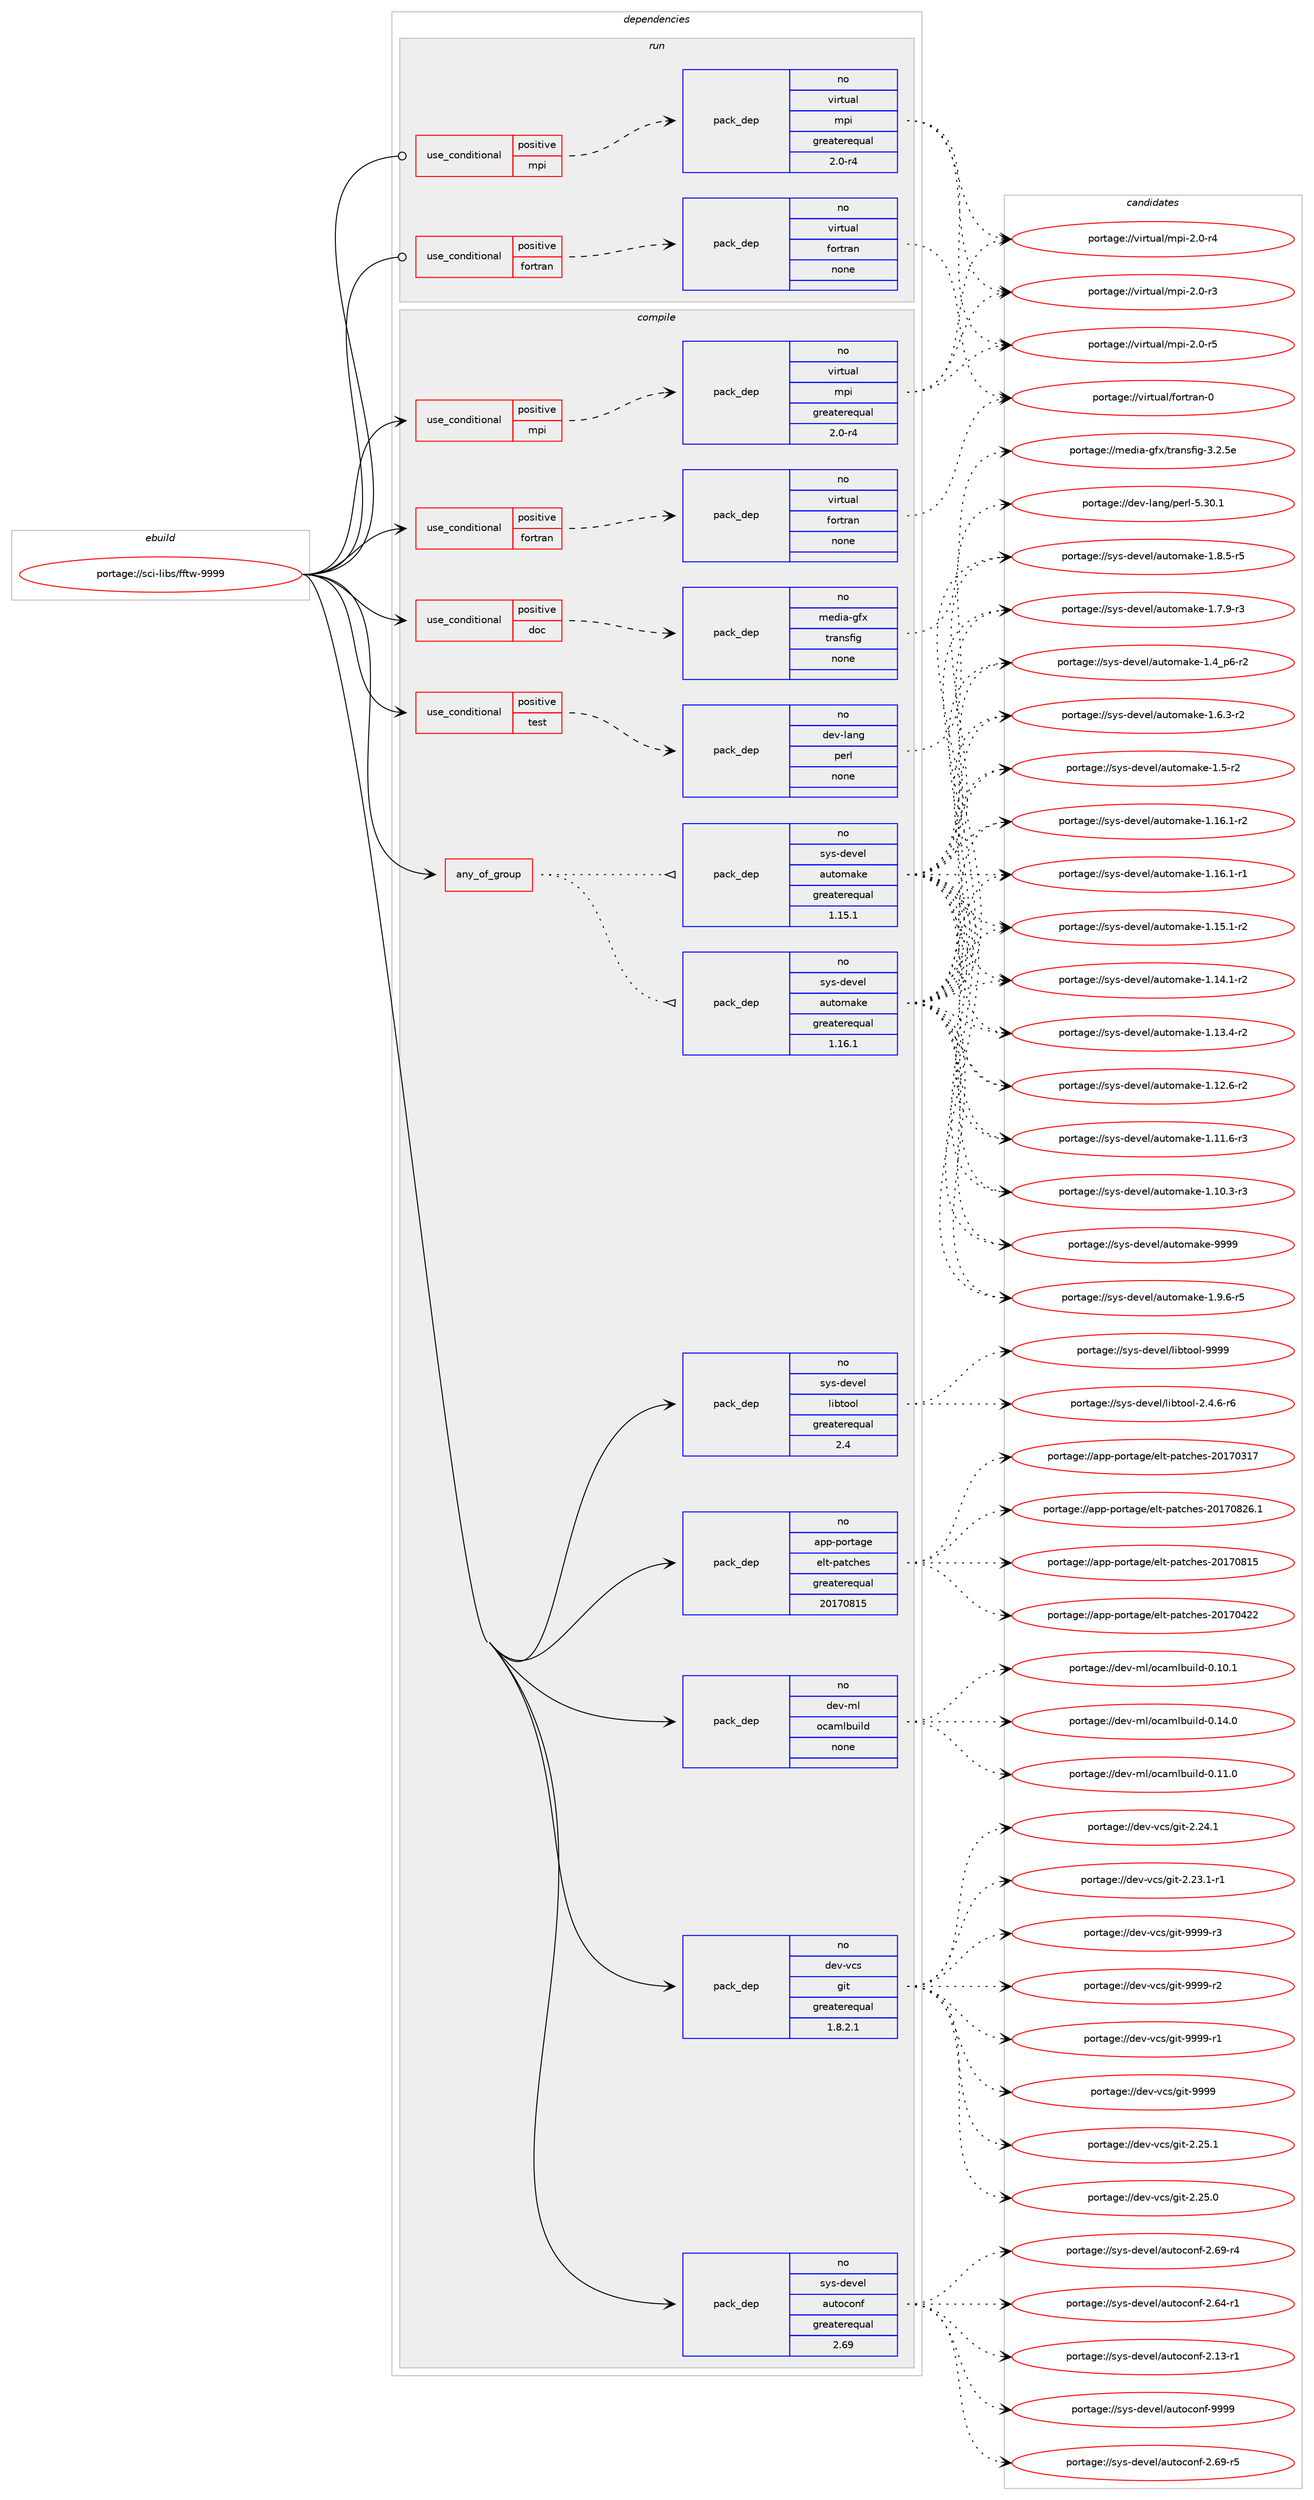 digraph prolog {

# *************
# Graph options
# *************

newrank=true;
concentrate=true;
compound=true;
graph [rankdir=LR,fontname=Helvetica,fontsize=10,ranksep=1.5];#, ranksep=2.5, nodesep=0.2];
edge  [arrowhead=vee];
node  [fontname=Helvetica,fontsize=10];

# **********
# The ebuild
# **********

subgraph cluster_leftcol {
color=gray;
rank=same;
label=<<i>ebuild</i>>;
id [label="portage://sci-libs/fftw-9999", color=red, width=4, href="../sci-libs/fftw-9999.svg"];
}

# ****************
# The dependencies
# ****************

subgraph cluster_midcol {
color=gray;
label=<<i>dependencies</i>>;
subgraph cluster_compile {
fillcolor="#eeeeee";
style=filled;
label=<<i>compile</i>>;
subgraph any1129 {
dependency54595 [label=<<TABLE BORDER="0" CELLBORDER="1" CELLSPACING="0" CELLPADDING="4"><TR><TD CELLPADDING="10">any_of_group</TD></TR></TABLE>>, shape=none, color=red];subgraph pack41947 {
dependency54596 [label=<<TABLE BORDER="0" CELLBORDER="1" CELLSPACING="0" CELLPADDING="4" WIDTH="220"><TR><TD ROWSPAN="6" CELLPADDING="30">pack_dep</TD></TR><TR><TD WIDTH="110">no</TD></TR><TR><TD>sys-devel</TD></TR><TR><TD>automake</TD></TR><TR><TD>greaterequal</TD></TR><TR><TD>1.16.1</TD></TR></TABLE>>, shape=none, color=blue];
}
dependency54595:e -> dependency54596:w [weight=20,style="dotted",arrowhead="oinv"];
subgraph pack41948 {
dependency54597 [label=<<TABLE BORDER="0" CELLBORDER="1" CELLSPACING="0" CELLPADDING="4" WIDTH="220"><TR><TD ROWSPAN="6" CELLPADDING="30">pack_dep</TD></TR><TR><TD WIDTH="110">no</TD></TR><TR><TD>sys-devel</TD></TR><TR><TD>automake</TD></TR><TR><TD>greaterequal</TD></TR><TR><TD>1.15.1</TD></TR></TABLE>>, shape=none, color=blue];
}
dependency54595:e -> dependency54597:w [weight=20,style="dotted",arrowhead="oinv"];
}
id:e -> dependency54595:w [weight=20,style="solid",arrowhead="vee"];
subgraph cond11471 {
dependency54598 [label=<<TABLE BORDER="0" CELLBORDER="1" CELLSPACING="0" CELLPADDING="4"><TR><TD ROWSPAN="3" CELLPADDING="10">use_conditional</TD></TR><TR><TD>positive</TD></TR><TR><TD>doc</TD></TR></TABLE>>, shape=none, color=red];
subgraph pack41949 {
dependency54599 [label=<<TABLE BORDER="0" CELLBORDER="1" CELLSPACING="0" CELLPADDING="4" WIDTH="220"><TR><TD ROWSPAN="6" CELLPADDING="30">pack_dep</TD></TR><TR><TD WIDTH="110">no</TD></TR><TR><TD>media-gfx</TD></TR><TR><TD>transfig</TD></TR><TR><TD>none</TD></TR><TR><TD></TD></TR></TABLE>>, shape=none, color=blue];
}
dependency54598:e -> dependency54599:w [weight=20,style="dashed",arrowhead="vee"];
}
id:e -> dependency54598:w [weight=20,style="solid",arrowhead="vee"];
subgraph cond11472 {
dependency54600 [label=<<TABLE BORDER="0" CELLBORDER="1" CELLSPACING="0" CELLPADDING="4"><TR><TD ROWSPAN="3" CELLPADDING="10">use_conditional</TD></TR><TR><TD>positive</TD></TR><TR><TD>fortran</TD></TR></TABLE>>, shape=none, color=red];
subgraph pack41950 {
dependency54601 [label=<<TABLE BORDER="0" CELLBORDER="1" CELLSPACING="0" CELLPADDING="4" WIDTH="220"><TR><TD ROWSPAN="6" CELLPADDING="30">pack_dep</TD></TR><TR><TD WIDTH="110">no</TD></TR><TR><TD>virtual</TD></TR><TR><TD>fortran</TD></TR><TR><TD>none</TD></TR><TR><TD></TD></TR></TABLE>>, shape=none, color=blue];
}
dependency54600:e -> dependency54601:w [weight=20,style="dashed",arrowhead="vee"];
}
id:e -> dependency54600:w [weight=20,style="solid",arrowhead="vee"];
subgraph cond11473 {
dependency54602 [label=<<TABLE BORDER="0" CELLBORDER="1" CELLSPACING="0" CELLPADDING="4"><TR><TD ROWSPAN="3" CELLPADDING="10">use_conditional</TD></TR><TR><TD>positive</TD></TR><TR><TD>mpi</TD></TR></TABLE>>, shape=none, color=red];
subgraph pack41951 {
dependency54603 [label=<<TABLE BORDER="0" CELLBORDER="1" CELLSPACING="0" CELLPADDING="4" WIDTH="220"><TR><TD ROWSPAN="6" CELLPADDING="30">pack_dep</TD></TR><TR><TD WIDTH="110">no</TD></TR><TR><TD>virtual</TD></TR><TR><TD>mpi</TD></TR><TR><TD>greaterequal</TD></TR><TR><TD>2.0-r4</TD></TR></TABLE>>, shape=none, color=blue];
}
dependency54602:e -> dependency54603:w [weight=20,style="dashed",arrowhead="vee"];
}
id:e -> dependency54602:w [weight=20,style="solid",arrowhead="vee"];
subgraph cond11474 {
dependency54604 [label=<<TABLE BORDER="0" CELLBORDER="1" CELLSPACING="0" CELLPADDING="4"><TR><TD ROWSPAN="3" CELLPADDING="10">use_conditional</TD></TR><TR><TD>positive</TD></TR><TR><TD>test</TD></TR></TABLE>>, shape=none, color=red];
subgraph pack41952 {
dependency54605 [label=<<TABLE BORDER="0" CELLBORDER="1" CELLSPACING="0" CELLPADDING="4" WIDTH="220"><TR><TD ROWSPAN="6" CELLPADDING="30">pack_dep</TD></TR><TR><TD WIDTH="110">no</TD></TR><TR><TD>dev-lang</TD></TR><TR><TD>perl</TD></TR><TR><TD>none</TD></TR><TR><TD></TD></TR></TABLE>>, shape=none, color=blue];
}
dependency54604:e -> dependency54605:w [weight=20,style="dashed",arrowhead="vee"];
}
id:e -> dependency54604:w [weight=20,style="solid",arrowhead="vee"];
subgraph pack41953 {
dependency54606 [label=<<TABLE BORDER="0" CELLBORDER="1" CELLSPACING="0" CELLPADDING="4" WIDTH="220"><TR><TD ROWSPAN="6" CELLPADDING="30">pack_dep</TD></TR><TR><TD WIDTH="110">no</TD></TR><TR><TD>app-portage</TD></TR><TR><TD>elt-patches</TD></TR><TR><TD>greaterequal</TD></TR><TR><TD>20170815</TD></TR></TABLE>>, shape=none, color=blue];
}
id:e -> dependency54606:w [weight=20,style="solid",arrowhead="vee"];
subgraph pack41954 {
dependency54607 [label=<<TABLE BORDER="0" CELLBORDER="1" CELLSPACING="0" CELLPADDING="4" WIDTH="220"><TR><TD ROWSPAN="6" CELLPADDING="30">pack_dep</TD></TR><TR><TD WIDTH="110">no</TD></TR><TR><TD>dev-ml</TD></TR><TR><TD>ocamlbuild</TD></TR><TR><TD>none</TD></TR><TR><TD></TD></TR></TABLE>>, shape=none, color=blue];
}
id:e -> dependency54607:w [weight=20,style="solid",arrowhead="vee"];
subgraph pack41955 {
dependency54608 [label=<<TABLE BORDER="0" CELLBORDER="1" CELLSPACING="0" CELLPADDING="4" WIDTH="220"><TR><TD ROWSPAN="6" CELLPADDING="30">pack_dep</TD></TR><TR><TD WIDTH="110">no</TD></TR><TR><TD>dev-vcs</TD></TR><TR><TD>git</TD></TR><TR><TD>greaterequal</TD></TR><TR><TD>1.8.2.1</TD></TR></TABLE>>, shape=none, color=blue];
}
id:e -> dependency54608:w [weight=20,style="solid",arrowhead="vee"];
subgraph pack41956 {
dependency54609 [label=<<TABLE BORDER="0" CELLBORDER="1" CELLSPACING="0" CELLPADDING="4" WIDTH="220"><TR><TD ROWSPAN="6" CELLPADDING="30">pack_dep</TD></TR><TR><TD WIDTH="110">no</TD></TR><TR><TD>sys-devel</TD></TR><TR><TD>autoconf</TD></TR><TR><TD>greaterequal</TD></TR><TR><TD>2.69</TD></TR></TABLE>>, shape=none, color=blue];
}
id:e -> dependency54609:w [weight=20,style="solid",arrowhead="vee"];
subgraph pack41957 {
dependency54610 [label=<<TABLE BORDER="0" CELLBORDER="1" CELLSPACING="0" CELLPADDING="4" WIDTH="220"><TR><TD ROWSPAN="6" CELLPADDING="30">pack_dep</TD></TR><TR><TD WIDTH="110">no</TD></TR><TR><TD>sys-devel</TD></TR><TR><TD>libtool</TD></TR><TR><TD>greaterequal</TD></TR><TR><TD>2.4</TD></TR></TABLE>>, shape=none, color=blue];
}
id:e -> dependency54610:w [weight=20,style="solid",arrowhead="vee"];
}
subgraph cluster_compileandrun {
fillcolor="#eeeeee";
style=filled;
label=<<i>compile and run</i>>;
}
subgraph cluster_run {
fillcolor="#eeeeee";
style=filled;
label=<<i>run</i>>;
subgraph cond11475 {
dependency54611 [label=<<TABLE BORDER="0" CELLBORDER="1" CELLSPACING="0" CELLPADDING="4"><TR><TD ROWSPAN="3" CELLPADDING="10">use_conditional</TD></TR><TR><TD>positive</TD></TR><TR><TD>fortran</TD></TR></TABLE>>, shape=none, color=red];
subgraph pack41958 {
dependency54612 [label=<<TABLE BORDER="0" CELLBORDER="1" CELLSPACING="0" CELLPADDING="4" WIDTH="220"><TR><TD ROWSPAN="6" CELLPADDING="30">pack_dep</TD></TR><TR><TD WIDTH="110">no</TD></TR><TR><TD>virtual</TD></TR><TR><TD>fortran</TD></TR><TR><TD>none</TD></TR><TR><TD></TD></TR></TABLE>>, shape=none, color=blue];
}
dependency54611:e -> dependency54612:w [weight=20,style="dashed",arrowhead="vee"];
}
id:e -> dependency54611:w [weight=20,style="solid",arrowhead="odot"];
subgraph cond11476 {
dependency54613 [label=<<TABLE BORDER="0" CELLBORDER="1" CELLSPACING="0" CELLPADDING="4"><TR><TD ROWSPAN="3" CELLPADDING="10">use_conditional</TD></TR><TR><TD>positive</TD></TR><TR><TD>mpi</TD></TR></TABLE>>, shape=none, color=red];
subgraph pack41959 {
dependency54614 [label=<<TABLE BORDER="0" CELLBORDER="1" CELLSPACING="0" CELLPADDING="4" WIDTH="220"><TR><TD ROWSPAN="6" CELLPADDING="30">pack_dep</TD></TR><TR><TD WIDTH="110">no</TD></TR><TR><TD>virtual</TD></TR><TR><TD>mpi</TD></TR><TR><TD>greaterequal</TD></TR><TR><TD>2.0-r4</TD></TR></TABLE>>, shape=none, color=blue];
}
dependency54613:e -> dependency54614:w [weight=20,style="dashed",arrowhead="vee"];
}
id:e -> dependency54613:w [weight=20,style="solid",arrowhead="odot"];
}
}

# **************
# The candidates
# **************

subgraph cluster_choices {
rank=same;
color=gray;
label=<<i>candidates</i>>;

subgraph choice41947 {
color=black;
nodesep=1;
choice115121115451001011181011084797117116111109971071014557575757 [label="portage://sys-devel/automake-9999", color=red, width=4,href="../sys-devel/automake-9999.svg"];
choice115121115451001011181011084797117116111109971071014549465746544511453 [label="portage://sys-devel/automake-1.9.6-r5", color=red, width=4,href="../sys-devel/automake-1.9.6-r5.svg"];
choice115121115451001011181011084797117116111109971071014549465646534511453 [label="portage://sys-devel/automake-1.8.5-r5", color=red, width=4,href="../sys-devel/automake-1.8.5-r5.svg"];
choice115121115451001011181011084797117116111109971071014549465546574511451 [label="portage://sys-devel/automake-1.7.9-r3", color=red, width=4,href="../sys-devel/automake-1.7.9-r3.svg"];
choice115121115451001011181011084797117116111109971071014549465446514511450 [label="portage://sys-devel/automake-1.6.3-r2", color=red, width=4,href="../sys-devel/automake-1.6.3-r2.svg"];
choice11512111545100101118101108479711711611110997107101454946534511450 [label="portage://sys-devel/automake-1.5-r2", color=red, width=4,href="../sys-devel/automake-1.5-r2.svg"];
choice115121115451001011181011084797117116111109971071014549465295112544511450 [label="portage://sys-devel/automake-1.4_p6-r2", color=red, width=4,href="../sys-devel/automake-1.4_p6-r2.svg"];
choice11512111545100101118101108479711711611110997107101454946495446494511450 [label="portage://sys-devel/automake-1.16.1-r2", color=red, width=4,href="../sys-devel/automake-1.16.1-r2.svg"];
choice11512111545100101118101108479711711611110997107101454946495446494511449 [label="portage://sys-devel/automake-1.16.1-r1", color=red, width=4,href="../sys-devel/automake-1.16.1-r1.svg"];
choice11512111545100101118101108479711711611110997107101454946495346494511450 [label="portage://sys-devel/automake-1.15.1-r2", color=red, width=4,href="../sys-devel/automake-1.15.1-r2.svg"];
choice11512111545100101118101108479711711611110997107101454946495246494511450 [label="portage://sys-devel/automake-1.14.1-r2", color=red, width=4,href="../sys-devel/automake-1.14.1-r2.svg"];
choice11512111545100101118101108479711711611110997107101454946495146524511450 [label="portage://sys-devel/automake-1.13.4-r2", color=red, width=4,href="../sys-devel/automake-1.13.4-r2.svg"];
choice11512111545100101118101108479711711611110997107101454946495046544511450 [label="portage://sys-devel/automake-1.12.6-r2", color=red, width=4,href="../sys-devel/automake-1.12.6-r2.svg"];
choice11512111545100101118101108479711711611110997107101454946494946544511451 [label="portage://sys-devel/automake-1.11.6-r3", color=red, width=4,href="../sys-devel/automake-1.11.6-r3.svg"];
choice11512111545100101118101108479711711611110997107101454946494846514511451 [label="portage://sys-devel/automake-1.10.3-r3", color=red, width=4,href="../sys-devel/automake-1.10.3-r3.svg"];
dependency54596:e -> choice115121115451001011181011084797117116111109971071014557575757:w [style=dotted,weight="100"];
dependency54596:e -> choice115121115451001011181011084797117116111109971071014549465746544511453:w [style=dotted,weight="100"];
dependency54596:e -> choice115121115451001011181011084797117116111109971071014549465646534511453:w [style=dotted,weight="100"];
dependency54596:e -> choice115121115451001011181011084797117116111109971071014549465546574511451:w [style=dotted,weight="100"];
dependency54596:e -> choice115121115451001011181011084797117116111109971071014549465446514511450:w [style=dotted,weight="100"];
dependency54596:e -> choice11512111545100101118101108479711711611110997107101454946534511450:w [style=dotted,weight="100"];
dependency54596:e -> choice115121115451001011181011084797117116111109971071014549465295112544511450:w [style=dotted,weight="100"];
dependency54596:e -> choice11512111545100101118101108479711711611110997107101454946495446494511450:w [style=dotted,weight="100"];
dependency54596:e -> choice11512111545100101118101108479711711611110997107101454946495446494511449:w [style=dotted,weight="100"];
dependency54596:e -> choice11512111545100101118101108479711711611110997107101454946495346494511450:w [style=dotted,weight="100"];
dependency54596:e -> choice11512111545100101118101108479711711611110997107101454946495246494511450:w [style=dotted,weight="100"];
dependency54596:e -> choice11512111545100101118101108479711711611110997107101454946495146524511450:w [style=dotted,weight="100"];
dependency54596:e -> choice11512111545100101118101108479711711611110997107101454946495046544511450:w [style=dotted,weight="100"];
dependency54596:e -> choice11512111545100101118101108479711711611110997107101454946494946544511451:w [style=dotted,weight="100"];
dependency54596:e -> choice11512111545100101118101108479711711611110997107101454946494846514511451:w [style=dotted,weight="100"];
}
subgraph choice41948 {
color=black;
nodesep=1;
choice115121115451001011181011084797117116111109971071014557575757 [label="portage://sys-devel/automake-9999", color=red, width=4,href="../sys-devel/automake-9999.svg"];
choice115121115451001011181011084797117116111109971071014549465746544511453 [label="portage://sys-devel/automake-1.9.6-r5", color=red, width=4,href="../sys-devel/automake-1.9.6-r5.svg"];
choice115121115451001011181011084797117116111109971071014549465646534511453 [label="portage://sys-devel/automake-1.8.5-r5", color=red, width=4,href="../sys-devel/automake-1.8.5-r5.svg"];
choice115121115451001011181011084797117116111109971071014549465546574511451 [label="portage://sys-devel/automake-1.7.9-r3", color=red, width=4,href="../sys-devel/automake-1.7.9-r3.svg"];
choice115121115451001011181011084797117116111109971071014549465446514511450 [label="portage://sys-devel/automake-1.6.3-r2", color=red, width=4,href="../sys-devel/automake-1.6.3-r2.svg"];
choice11512111545100101118101108479711711611110997107101454946534511450 [label="portage://sys-devel/automake-1.5-r2", color=red, width=4,href="../sys-devel/automake-1.5-r2.svg"];
choice115121115451001011181011084797117116111109971071014549465295112544511450 [label="portage://sys-devel/automake-1.4_p6-r2", color=red, width=4,href="../sys-devel/automake-1.4_p6-r2.svg"];
choice11512111545100101118101108479711711611110997107101454946495446494511450 [label="portage://sys-devel/automake-1.16.1-r2", color=red, width=4,href="../sys-devel/automake-1.16.1-r2.svg"];
choice11512111545100101118101108479711711611110997107101454946495446494511449 [label="portage://sys-devel/automake-1.16.1-r1", color=red, width=4,href="../sys-devel/automake-1.16.1-r1.svg"];
choice11512111545100101118101108479711711611110997107101454946495346494511450 [label="portage://sys-devel/automake-1.15.1-r2", color=red, width=4,href="../sys-devel/automake-1.15.1-r2.svg"];
choice11512111545100101118101108479711711611110997107101454946495246494511450 [label="portage://sys-devel/automake-1.14.1-r2", color=red, width=4,href="../sys-devel/automake-1.14.1-r2.svg"];
choice11512111545100101118101108479711711611110997107101454946495146524511450 [label="portage://sys-devel/automake-1.13.4-r2", color=red, width=4,href="../sys-devel/automake-1.13.4-r2.svg"];
choice11512111545100101118101108479711711611110997107101454946495046544511450 [label="portage://sys-devel/automake-1.12.6-r2", color=red, width=4,href="../sys-devel/automake-1.12.6-r2.svg"];
choice11512111545100101118101108479711711611110997107101454946494946544511451 [label="portage://sys-devel/automake-1.11.6-r3", color=red, width=4,href="../sys-devel/automake-1.11.6-r3.svg"];
choice11512111545100101118101108479711711611110997107101454946494846514511451 [label="portage://sys-devel/automake-1.10.3-r3", color=red, width=4,href="../sys-devel/automake-1.10.3-r3.svg"];
dependency54597:e -> choice115121115451001011181011084797117116111109971071014557575757:w [style=dotted,weight="100"];
dependency54597:e -> choice115121115451001011181011084797117116111109971071014549465746544511453:w [style=dotted,weight="100"];
dependency54597:e -> choice115121115451001011181011084797117116111109971071014549465646534511453:w [style=dotted,weight="100"];
dependency54597:e -> choice115121115451001011181011084797117116111109971071014549465546574511451:w [style=dotted,weight="100"];
dependency54597:e -> choice115121115451001011181011084797117116111109971071014549465446514511450:w [style=dotted,weight="100"];
dependency54597:e -> choice11512111545100101118101108479711711611110997107101454946534511450:w [style=dotted,weight="100"];
dependency54597:e -> choice115121115451001011181011084797117116111109971071014549465295112544511450:w [style=dotted,weight="100"];
dependency54597:e -> choice11512111545100101118101108479711711611110997107101454946495446494511450:w [style=dotted,weight="100"];
dependency54597:e -> choice11512111545100101118101108479711711611110997107101454946495446494511449:w [style=dotted,weight="100"];
dependency54597:e -> choice11512111545100101118101108479711711611110997107101454946495346494511450:w [style=dotted,weight="100"];
dependency54597:e -> choice11512111545100101118101108479711711611110997107101454946495246494511450:w [style=dotted,weight="100"];
dependency54597:e -> choice11512111545100101118101108479711711611110997107101454946495146524511450:w [style=dotted,weight="100"];
dependency54597:e -> choice11512111545100101118101108479711711611110997107101454946495046544511450:w [style=dotted,weight="100"];
dependency54597:e -> choice11512111545100101118101108479711711611110997107101454946494946544511451:w [style=dotted,weight="100"];
dependency54597:e -> choice11512111545100101118101108479711711611110997107101454946494846514511451:w [style=dotted,weight="100"];
}
subgraph choice41949 {
color=black;
nodesep=1;
choice10910110010597451031021204711611497110115102105103455146504653101 [label="portage://media-gfx/transfig-3.2.5e", color=red, width=4,href="../media-gfx/transfig-3.2.5e.svg"];
dependency54599:e -> choice10910110010597451031021204711611497110115102105103455146504653101:w [style=dotted,weight="100"];
}
subgraph choice41950 {
color=black;
nodesep=1;
choice1181051141161179710847102111114116114971104548 [label="portage://virtual/fortran-0", color=red, width=4,href="../virtual/fortran-0.svg"];
dependency54601:e -> choice1181051141161179710847102111114116114971104548:w [style=dotted,weight="100"];
}
subgraph choice41951 {
color=black;
nodesep=1;
choice1181051141161179710847109112105455046484511453 [label="portage://virtual/mpi-2.0-r5", color=red, width=4,href="../virtual/mpi-2.0-r5.svg"];
choice1181051141161179710847109112105455046484511452 [label="portage://virtual/mpi-2.0-r4", color=red, width=4,href="../virtual/mpi-2.0-r4.svg"];
choice1181051141161179710847109112105455046484511451 [label="portage://virtual/mpi-2.0-r3", color=red, width=4,href="../virtual/mpi-2.0-r3.svg"];
dependency54603:e -> choice1181051141161179710847109112105455046484511453:w [style=dotted,weight="100"];
dependency54603:e -> choice1181051141161179710847109112105455046484511452:w [style=dotted,weight="100"];
dependency54603:e -> choice1181051141161179710847109112105455046484511451:w [style=dotted,weight="100"];
}
subgraph choice41952 {
color=black;
nodesep=1;
choice10010111845108971101034711210111410845534651484649 [label="portage://dev-lang/perl-5.30.1", color=red, width=4,href="../dev-lang/perl-5.30.1.svg"];
dependency54605:e -> choice10010111845108971101034711210111410845534651484649:w [style=dotted,weight="100"];
}
subgraph choice41953 {
color=black;
nodesep=1;
choice971121124511211111411697103101471011081164511297116991041011154550484955485650544649 [label="portage://app-portage/elt-patches-20170826.1", color=red, width=4,href="../app-portage/elt-patches-20170826.1.svg"];
choice97112112451121111141169710310147101108116451129711699104101115455048495548564953 [label="portage://app-portage/elt-patches-20170815", color=red, width=4,href="../app-portage/elt-patches-20170815.svg"];
choice97112112451121111141169710310147101108116451129711699104101115455048495548525050 [label="portage://app-portage/elt-patches-20170422", color=red, width=4,href="../app-portage/elt-patches-20170422.svg"];
choice97112112451121111141169710310147101108116451129711699104101115455048495548514955 [label="portage://app-portage/elt-patches-20170317", color=red, width=4,href="../app-portage/elt-patches-20170317.svg"];
dependency54606:e -> choice971121124511211111411697103101471011081164511297116991041011154550484955485650544649:w [style=dotted,weight="100"];
dependency54606:e -> choice97112112451121111141169710310147101108116451129711699104101115455048495548564953:w [style=dotted,weight="100"];
dependency54606:e -> choice97112112451121111141169710310147101108116451129711699104101115455048495548525050:w [style=dotted,weight="100"];
dependency54606:e -> choice97112112451121111141169710310147101108116451129711699104101115455048495548514955:w [style=dotted,weight="100"];
}
subgraph choice41954 {
color=black;
nodesep=1;
choice100101118451091084711199971091089811710510810045484649524648 [label="portage://dev-ml/ocamlbuild-0.14.0", color=red, width=4,href="../dev-ml/ocamlbuild-0.14.0.svg"];
choice100101118451091084711199971091089811710510810045484649494648 [label="portage://dev-ml/ocamlbuild-0.11.0", color=red, width=4,href="../dev-ml/ocamlbuild-0.11.0.svg"];
choice100101118451091084711199971091089811710510810045484649484649 [label="portage://dev-ml/ocamlbuild-0.10.1", color=red, width=4,href="../dev-ml/ocamlbuild-0.10.1.svg"];
dependency54607:e -> choice100101118451091084711199971091089811710510810045484649524648:w [style=dotted,weight="100"];
dependency54607:e -> choice100101118451091084711199971091089811710510810045484649494648:w [style=dotted,weight="100"];
dependency54607:e -> choice100101118451091084711199971091089811710510810045484649484649:w [style=dotted,weight="100"];
}
subgraph choice41955 {
color=black;
nodesep=1;
choice10010111845118991154710310511645575757574511451 [label="portage://dev-vcs/git-9999-r3", color=red, width=4,href="../dev-vcs/git-9999-r3.svg"];
choice10010111845118991154710310511645575757574511450 [label="portage://dev-vcs/git-9999-r2", color=red, width=4,href="../dev-vcs/git-9999-r2.svg"];
choice10010111845118991154710310511645575757574511449 [label="portage://dev-vcs/git-9999-r1", color=red, width=4,href="../dev-vcs/git-9999-r1.svg"];
choice1001011184511899115471031051164557575757 [label="portage://dev-vcs/git-9999", color=red, width=4,href="../dev-vcs/git-9999.svg"];
choice10010111845118991154710310511645504650534649 [label="portage://dev-vcs/git-2.25.1", color=red, width=4,href="../dev-vcs/git-2.25.1.svg"];
choice10010111845118991154710310511645504650534648 [label="portage://dev-vcs/git-2.25.0", color=red, width=4,href="../dev-vcs/git-2.25.0.svg"];
choice10010111845118991154710310511645504650524649 [label="portage://dev-vcs/git-2.24.1", color=red, width=4,href="../dev-vcs/git-2.24.1.svg"];
choice100101118451189911547103105116455046505146494511449 [label="portage://dev-vcs/git-2.23.1-r1", color=red, width=4,href="../dev-vcs/git-2.23.1-r1.svg"];
dependency54608:e -> choice10010111845118991154710310511645575757574511451:w [style=dotted,weight="100"];
dependency54608:e -> choice10010111845118991154710310511645575757574511450:w [style=dotted,weight="100"];
dependency54608:e -> choice10010111845118991154710310511645575757574511449:w [style=dotted,weight="100"];
dependency54608:e -> choice1001011184511899115471031051164557575757:w [style=dotted,weight="100"];
dependency54608:e -> choice10010111845118991154710310511645504650534649:w [style=dotted,weight="100"];
dependency54608:e -> choice10010111845118991154710310511645504650534648:w [style=dotted,weight="100"];
dependency54608:e -> choice10010111845118991154710310511645504650524649:w [style=dotted,weight="100"];
dependency54608:e -> choice100101118451189911547103105116455046505146494511449:w [style=dotted,weight="100"];
}
subgraph choice41956 {
color=black;
nodesep=1;
choice115121115451001011181011084797117116111991111101024557575757 [label="portage://sys-devel/autoconf-9999", color=red, width=4,href="../sys-devel/autoconf-9999.svg"];
choice1151211154510010111810110847971171161119911111010245504654574511453 [label="portage://sys-devel/autoconf-2.69-r5", color=red, width=4,href="../sys-devel/autoconf-2.69-r5.svg"];
choice1151211154510010111810110847971171161119911111010245504654574511452 [label="portage://sys-devel/autoconf-2.69-r4", color=red, width=4,href="../sys-devel/autoconf-2.69-r4.svg"];
choice1151211154510010111810110847971171161119911111010245504654524511449 [label="portage://sys-devel/autoconf-2.64-r1", color=red, width=4,href="../sys-devel/autoconf-2.64-r1.svg"];
choice1151211154510010111810110847971171161119911111010245504649514511449 [label="portage://sys-devel/autoconf-2.13-r1", color=red, width=4,href="../sys-devel/autoconf-2.13-r1.svg"];
dependency54609:e -> choice115121115451001011181011084797117116111991111101024557575757:w [style=dotted,weight="100"];
dependency54609:e -> choice1151211154510010111810110847971171161119911111010245504654574511453:w [style=dotted,weight="100"];
dependency54609:e -> choice1151211154510010111810110847971171161119911111010245504654574511452:w [style=dotted,weight="100"];
dependency54609:e -> choice1151211154510010111810110847971171161119911111010245504654524511449:w [style=dotted,weight="100"];
dependency54609:e -> choice1151211154510010111810110847971171161119911111010245504649514511449:w [style=dotted,weight="100"];
}
subgraph choice41957 {
color=black;
nodesep=1;
choice1151211154510010111810110847108105981161111111084557575757 [label="portage://sys-devel/libtool-9999", color=red, width=4,href="../sys-devel/libtool-9999.svg"];
choice1151211154510010111810110847108105981161111111084550465246544511454 [label="portage://sys-devel/libtool-2.4.6-r6", color=red, width=4,href="../sys-devel/libtool-2.4.6-r6.svg"];
dependency54610:e -> choice1151211154510010111810110847108105981161111111084557575757:w [style=dotted,weight="100"];
dependency54610:e -> choice1151211154510010111810110847108105981161111111084550465246544511454:w [style=dotted,weight="100"];
}
subgraph choice41958 {
color=black;
nodesep=1;
choice1181051141161179710847102111114116114971104548 [label="portage://virtual/fortran-0", color=red, width=4,href="../virtual/fortran-0.svg"];
dependency54612:e -> choice1181051141161179710847102111114116114971104548:w [style=dotted,weight="100"];
}
subgraph choice41959 {
color=black;
nodesep=1;
choice1181051141161179710847109112105455046484511453 [label="portage://virtual/mpi-2.0-r5", color=red, width=4,href="../virtual/mpi-2.0-r5.svg"];
choice1181051141161179710847109112105455046484511452 [label="portage://virtual/mpi-2.0-r4", color=red, width=4,href="../virtual/mpi-2.0-r4.svg"];
choice1181051141161179710847109112105455046484511451 [label="portage://virtual/mpi-2.0-r3", color=red, width=4,href="../virtual/mpi-2.0-r3.svg"];
dependency54614:e -> choice1181051141161179710847109112105455046484511453:w [style=dotted,weight="100"];
dependency54614:e -> choice1181051141161179710847109112105455046484511452:w [style=dotted,weight="100"];
dependency54614:e -> choice1181051141161179710847109112105455046484511451:w [style=dotted,weight="100"];
}
}

}
